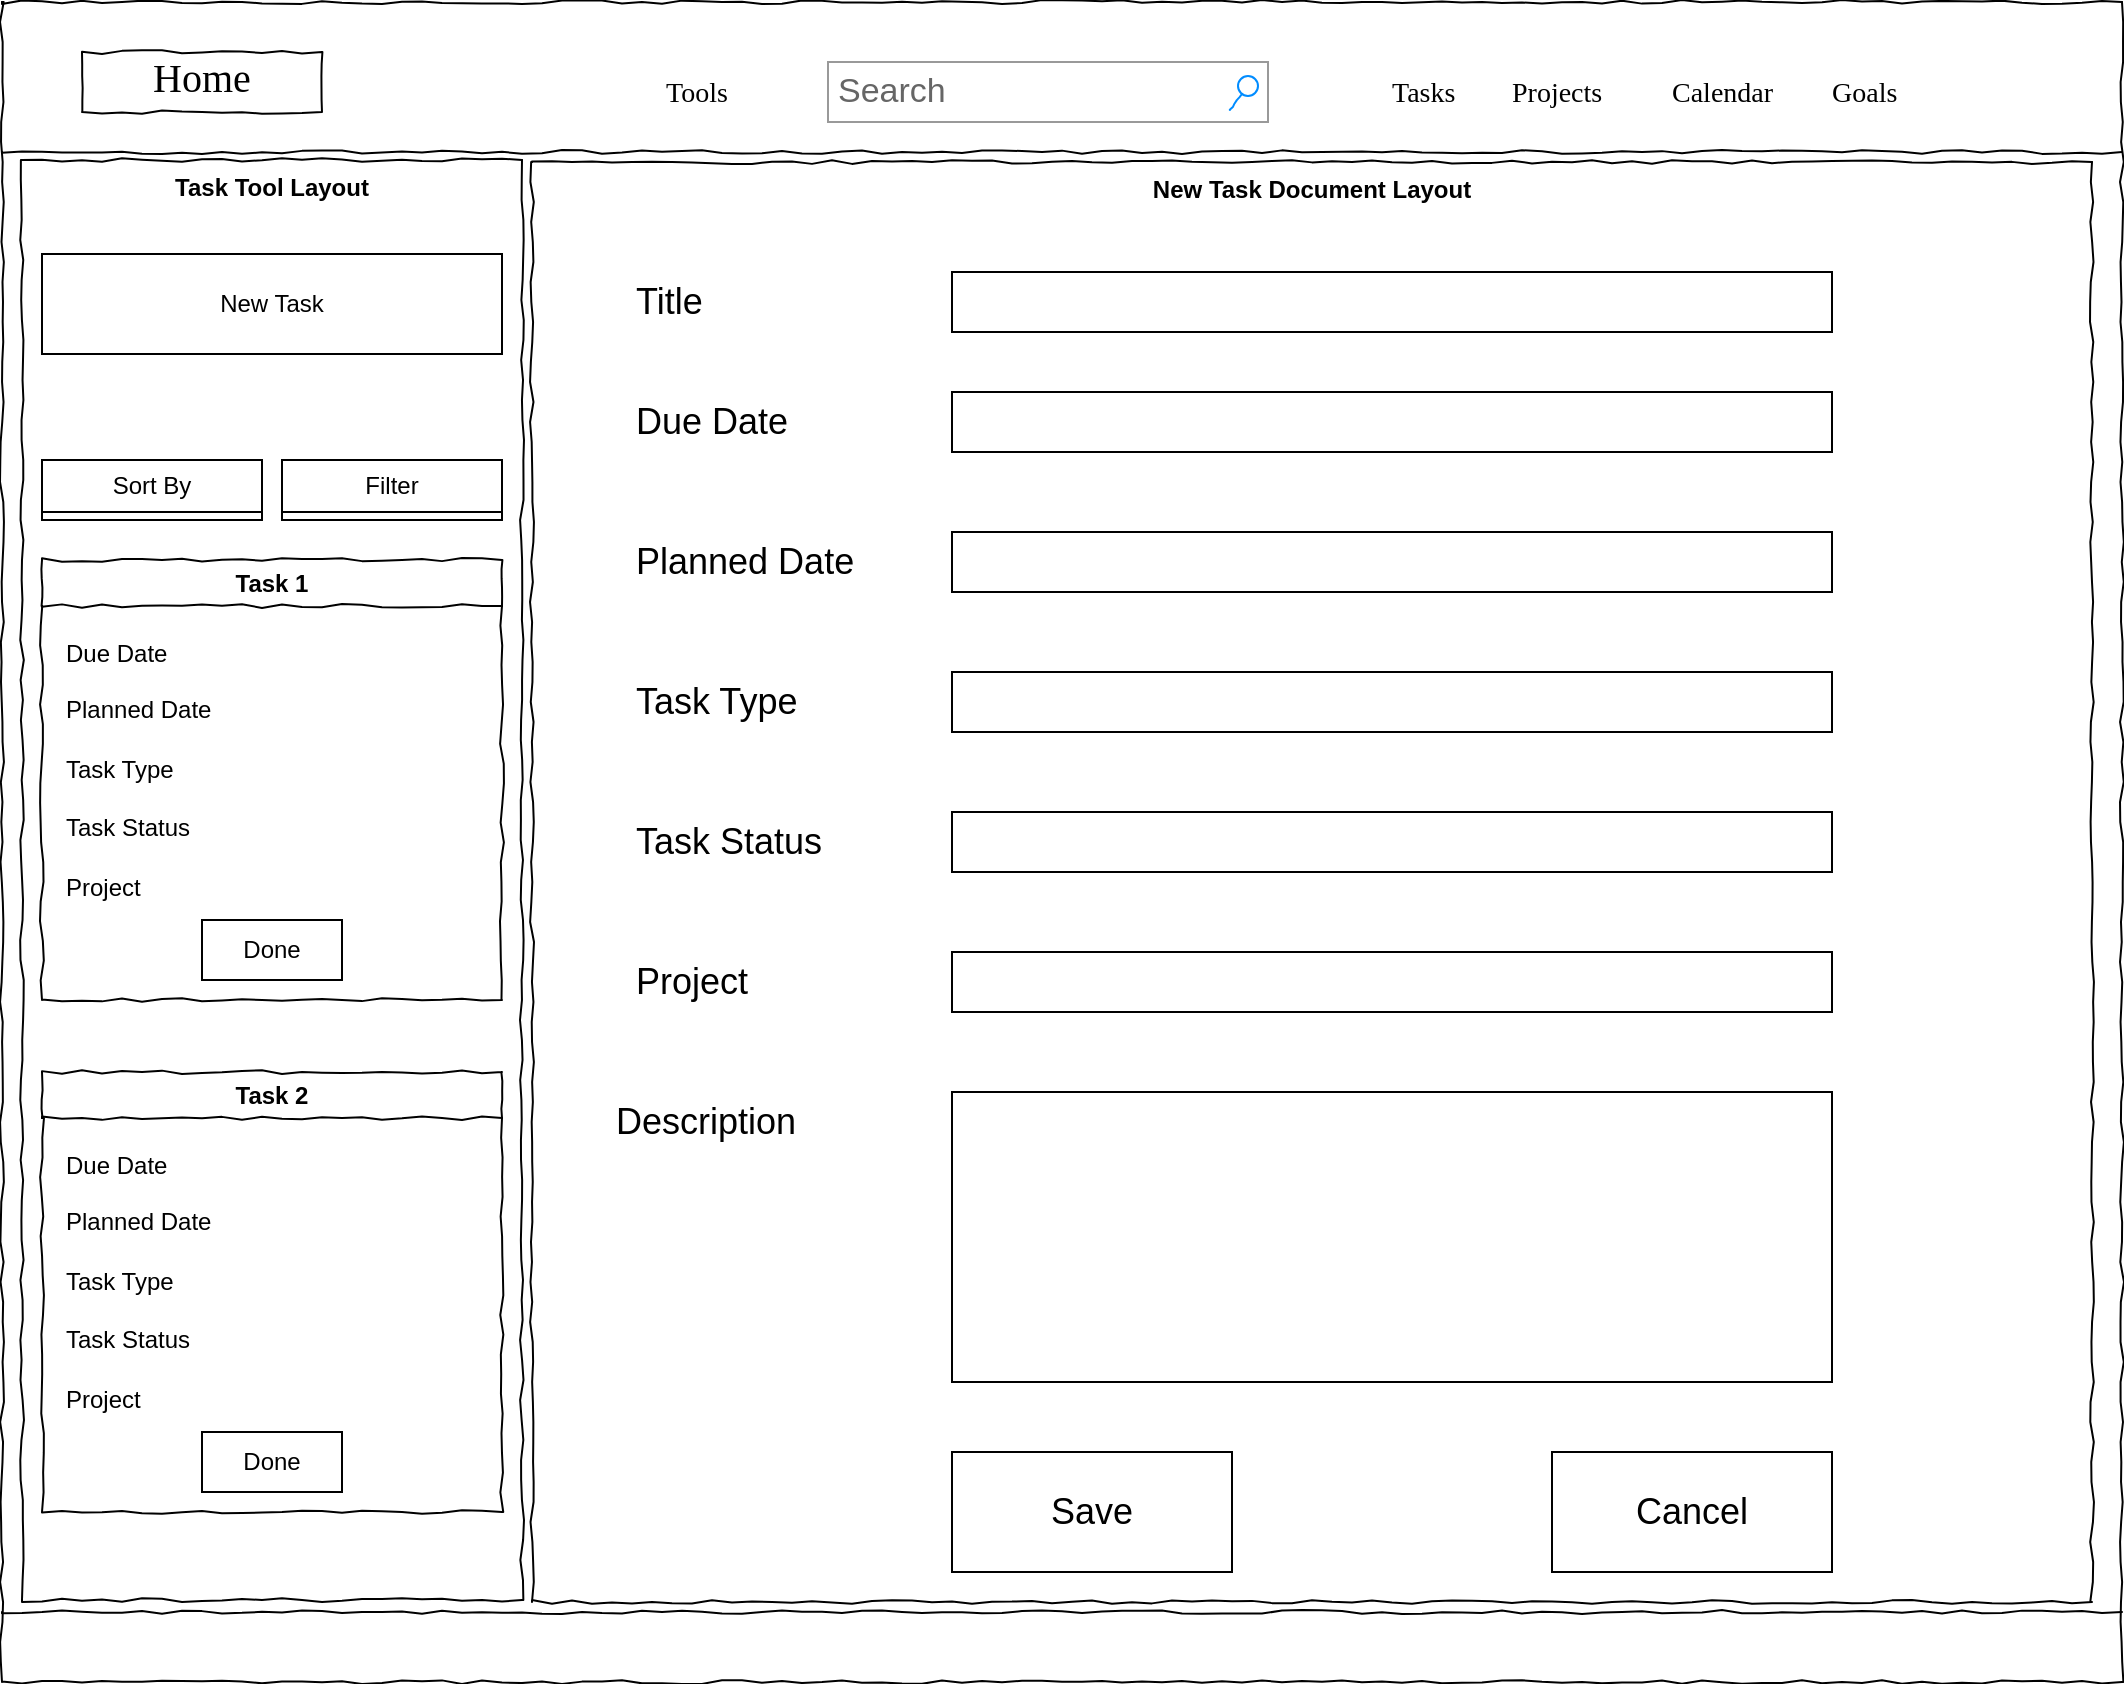 <mxfile version="25.0.3">
  <diagram name="Page-1" id="03018318-947c-dd8e-b7a3-06fadd420f32">
    <mxGraphModel dx="2684" dy="1738" grid="1" gridSize="10" guides="1" tooltips="1" connect="1" arrows="1" fold="1" page="1" pageScale="1" pageWidth="1100" pageHeight="850" background="#ffffff" math="0" shadow="0">
      <root>
        <mxCell id="0" />
        <mxCell id="1" parent="0" />
        <mxCell id="m-mZeuIqF68aQpEZWhJe-5" value="" style="swimlane;startSize=0;comic=1;" parent="1" vertex="1">
          <mxGeometry x="-575" y="-465" width="1060" height="840" as="geometry">
            <mxRectangle x="-575" y="-465" width="50" height="40" as="alternateBounds" />
          </mxGeometry>
        </mxCell>
        <mxCell id="m-mZeuIqF68aQpEZWhJe-1" value="Tools" style="text;html=1;points=[];align=left;verticalAlign=top;spacingTop=-4;fontSize=14;fontFamily=Verdana" parent="m-mZeuIqF68aQpEZWhJe-5" vertex="1">
          <mxGeometry x="330" y="35" width="60" height="20" as="geometry" />
        </mxCell>
        <mxCell id="677b7b8949515195-3" value="Search" style="strokeWidth=1;shadow=0;dashed=0;align=center;html=1;shape=mxgraph.mockup.forms.searchBox;strokeColor=#999999;mainText=;strokeColor2=#008cff;fontColor=#666666;fontSize=17;align=left;spacingLeft=3;rounded=0;labelBackgroundColor=none;comic=1;" parent="m-mZeuIqF68aQpEZWhJe-5" vertex="1">
          <mxGeometry x="413" y="30" width="220" height="30" as="geometry" />
        </mxCell>
        <mxCell id="677b7b8949515195-4" value="Tasks" style="text;html=1;points=[];align=left;verticalAlign=top;spacingTop=-4;fontSize=14;fontFamily=Verdana" parent="m-mZeuIqF68aQpEZWhJe-5" vertex="1">
          <mxGeometry x="693" y="35" width="60" height="20" as="geometry" />
        </mxCell>
        <mxCell id="677b7b8949515195-5" value="Projects" style="text;html=1;points=[];align=left;verticalAlign=top;spacingTop=-4;fontSize=14;fontFamily=Verdana" parent="m-mZeuIqF68aQpEZWhJe-5" vertex="1">
          <mxGeometry x="753" y="35" width="60" height="20" as="geometry" />
        </mxCell>
        <mxCell id="677b7b8949515195-6" value="Calendar" style="text;html=1;points=[];align=left;verticalAlign=top;spacingTop=-4;fontSize=14;fontFamily=Verdana" parent="m-mZeuIqF68aQpEZWhJe-5" vertex="1">
          <mxGeometry x="833" y="35" width="60" height="20" as="geometry" />
        </mxCell>
        <mxCell id="677b7b8949515195-7" value="Goals" style="text;html=1;points=[];align=left;verticalAlign=top;spacingTop=-4;fontSize=14;fontFamily=Verdana" parent="m-mZeuIqF68aQpEZWhJe-5" vertex="1">
          <mxGeometry x="913" y="35" width="60" height="20" as="geometry" />
        </mxCell>
        <mxCell id="677b7b8949515195-2" value="&lt;font style=&quot;font-size: 20px;&quot;&gt;Home&lt;/font&gt;" style="whiteSpace=wrap;html=1;rounded=0;shadow=0;labelBackgroundColor=none;strokeWidth=1;fontFamily=Verdana;fontSize=28;align=center;comic=1;verticalAlign=bottom;labelPosition=center;verticalLabelPosition=middle;" parent="m-mZeuIqF68aQpEZWhJe-5" vertex="1">
          <mxGeometry x="40" y="25" width="120" height="30" as="geometry" />
        </mxCell>
        <mxCell id="677b7b8949515195-9" value="" style="line;strokeWidth=1;html=1;rounded=0;shadow=0;labelBackgroundColor=none;fillColor=none;fontFamily=Verdana;fontSize=14;fontColor=#000000;align=center;comic=1;" parent="m-mZeuIqF68aQpEZWhJe-5" vertex="1">
          <mxGeometry y="70" width="1060" height="10" as="geometry" />
        </mxCell>
        <mxCell id="BiX-Eu7iPSx3heH80s0Q-1" value="Task Tool Layout" style="swimlane;startSize=0;comic=1;verticalAlign=top;fillStyle=auto;" vertex="1" parent="m-mZeuIqF68aQpEZWhJe-5">
          <mxGeometry x="10" y="79" width="250" height="720" as="geometry" />
        </mxCell>
        <mxCell id="BiX-Eu7iPSx3heH80s0Q-5" value="Task 1" style="swimlane;whiteSpace=wrap;html=1;comic=1;" vertex="1" parent="BiX-Eu7iPSx3heH80s0Q-1">
          <mxGeometry x="10" y="200" width="230" height="220" as="geometry">
            <mxRectangle x="10" y="150" width="80" height="30" as="alternateBounds" />
          </mxGeometry>
        </mxCell>
        <mxCell id="BiX-Eu7iPSx3heH80s0Q-6" value="Done" style="html=1;whiteSpace=wrap;fillColor=none;" vertex="1" parent="BiX-Eu7iPSx3heH80s0Q-5">
          <mxGeometry x="80" y="180" width="70" height="30" as="geometry" />
        </mxCell>
        <mxCell id="BiX-Eu7iPSx3heH80s0Q-9" value="Due Date" style="text;html=1;align=left;verticalAlign=middle;whiteSpace=wrap;rounded=0;" vertex="1" parent="BiX-Eu7iPSx3heH80s0Q-5">
          <mxGeometry x="10" y="32" width="60" height="30" as="geometry" />
        </mxCell>
        <mxCell id="BiX-Eu7iPSx3heH80s0Q-10" value="Planned Date" style="text;html=1;align=left;verticalAlign=middle;whiteSpace=wrap;rounded=0;" vertex="1" parent="BiX-Eu7iPSx3heH80s0Q-5">
          <mxGeometry x="10" y="60" width="170" height="30" as="geometry" />
        </mxCell>
        <mxCell id="BiX-Eu7iPSx3heH80s0Q-11" value="Task Type" style="text;html=1;align=left;verticalAlign=middle;whiteSpace=wrap;rounded=0;" vertex="1" parent="BiX-Eu7iPSx3heH80s0Q-5">
          <mxGeometry x="10" y="90" width="170" height="30" as="geometry" />
        </mxCell>
        <mxCell id="BiX-Eu7iPSx3heH80s0Q-12" value="Task Status" style="text;html=1;align=left;verticalAlign=middle;whiteSpace=wrap;rounded=0;" vertex="1" parent="BiX-Eu7iPSx3heH80s0Q-5">
          <mxGeometry x="10" y="119" width="170" height="30" as="geometry" />
        </mxCell>
        <mxCell id="BiX-Eu7iPSx3heH80s0Q-13" value="Project" style="text;html=1;align=left;verticalAlign=middle;whiteSpace=wrap;rounded=0;" vertex="1" parent="BiX-Eu7iPSx3heH80s0Q-5">
          <mxGeometry x="10" y="149" width="170" height="30" as="geometry" />
        </mxCell>
        <mxCell id="BiX-Eu7iPSx3heH80s0Q-14" value="Task 2" style="swimlane;whiteSpace=wrap;html=1;comic=1;" vertex="1" parent="BiX-Eu7iPSx3heH80s0Q-1">
          <mxGeometry x="10" y="456" width="230" height="220" as="geometry">
            <mxRectangle x="10" y="150" width="80" height="30" as="alternateBounds" />
          </mxGeometry>
        </mxCell>
        <mxCell id="BiX-Eu7iPSx3heH80s0Q-15" value="Done" style="html=1;whiteSpace=wrap;fillColor=none;" vertex="1" parent="BiX-Eu7iPSx3heH80s0Q-14">
          <mxGeometry x="80" y="180" width="70" height="30" as="geometry" />
        </mxCell>
        <mxCell id="BiX-Eu7iPSx3heH80s0Q-16" value="Due Date" style="text;html=1;align=left;verticalAlign=middle;whiteSpace=wrap;rounded=0;" vertex="1" parent="BiX-Eu7iPSx3heH80s0Q-14">
          <mxGeometry x="10" y="32" width="60" height="30" as="geometry" />
        </mxCell>
        <mxCell id="BiX-Eu7iPSx3heH80s0Q-17" value="Planned Date" style="text;html=1;align=left;verticalAlign=middle;whiteSpace=wrap;rounded=0;" vertex="1" parent="BiX-Eu7iPSx3heH80s0Q-14">
          <mxGeometry x="10" y="60" width="170" height="30" as="geometry" />
        </mxCell>
        <mxCell id="BiX-Eu7iPSx3heH80s0Q-18" value="Task Type" style="text;html=1;align=left;verticalAlign=middle;whiteSpace=wrap;rounded=0;" vertex="1" parent="BiX-Eu7iPSx3heH80s0Q-14">
          <mxGeometry x="10" y="90" width="170" height="30" as="geometry" />
        </mxCell>
        <mxCell id="BiX-Eu7iPSx3heH80s0Q-19" value="Task Status" style="text;html=1;align=left;verticalAlign=middle;whiteSpace=wrap;rounded=0;" vertex="1" parent="BiX-Eu7iPSx3heH80s0Q-14">
          <mxGeometry x="10" y="119" width="170" height="30" as="geometry" />
        </mxCell>
        <mxCell id="BiX-Eu7iPSx3heH80s0Q-20" value="Project" style="text;html=1;align=left;verticalAlign=middle;whiteSpace=wrap;rounded=0;" vertex="1" parent="BiX-Eu7iPSx3heH80s0Q-14">
          <mxGeometry x="10" y="149" width="170" height="30" as="geometry" />
        </mxCell>
        <mxCell id="BiX-Eu7iPSx3heH80s0Q-27" value="Sort By" style="swimlane;fontStyle=0;childLayout=stackLayout;horizontal=1;startSize=26;fillColor=none;horizontalStack=0;resizeParent=1;resizeParentMax=0;resizeLast=0;collapsible=1;marginBottom=0;whiteSpace=wrap;html=1;" vertex="1" collapsed="1" parent="BiX-Eu7iPSx3heH80s0Q-1">
          <mxGeometry x="10" y="150" width="110" height="30" as="geometry">
            <mxRectangle x="10" y="150" width="140" height="130" as="alternateBounds" />
          </mxGeometry>
        </mxCell>
        <mxCell id="BiX-Eu7iPSx3heH80s0Q-28" value="Due Date" style="text;strokeColor=none;fillColor=default;align=left;verticalAlign=top;spacingLeft=4;spacingRight=4;overflow=hidden;rotatable=0;points=[[0,0.5],[1,0.5]];portConstraint=eastwest;whiteSpace=wrap;html=1;" vertex="1" parent="BiX-Eu7iPSx3heH80s0Q-27">
          <mxGeometry y="26" width="140" height="26" as="geometry" />
        </mxCell>
        <mxCell id="BiX-Eu7iPSx3heH80s0Q-29" value="Planned Date" style="text;strokeColor=none;fillColor=default;align=left;verticalAlign=top;spacingLeft=4;spacingRight=4;overflow=hidden;rotatable=0;points=[[0,0.5],[1,0.5]];portConstraint=eastwest;whiteSpace=wrap;html=1;" vertex="1" parent="BiX-Eu7iPSx3heH80s0Q-27">
          <mxGeometry y="52" width="140" height="26" as="geometry" />
        </mxCell>
        <mxCell id="BiX-Eu7iPSx3heH80s0Q-31" value="Task Type" style="text;strokeColor=none;fillColor=default;align=left;verticalAlign=top;spacingLeft=4;spacingRight=4;overflow=hidden;rotatable=0;points=[[0,0.5],[1,0.5]];portConstraint=eastwest;whiteSpace=wrap;html=1;" vertex="1" parent="BiX-Eu7iPSx3heH80s0Q-27">
          <mxGeometry y="78" width="140" height="26" as="geometry" />
        </mxCell>
        <mxCell id="BiX-Eu7iPSx3heH80s0Q-30" value="Task Status" style="text;strokeColor=none;fillColor=default;align=left;verticalAlign=top;spacingLeft=4;spacingRight=4;overflow=hidden;rotatable=0;points=[[0,0.5],[1,0.5]];portConstraint=eastwest;whiteSpace=wrap;html=1;" vertex="1" parent="BiX-Eu7iPSx3heH80s0Q-27">
          <mxGeometry y="104" width="140" height="26" as="geometry" />
        </mxCell>
        <mxCell id="BiX-Eu7iPSx3heH80s0Q-32" value="Filter" style="swimlane;fontStyle=0;childLayout=stackLayout;horizontal=1;startSize=26;horizontalStack=0;resizeParent=1;resizeParentMax=0;resizeLast=0;collapsible=1;marginBottom=0;whiteSpace=wrap;html=1;fillColor=default;" vertex="1" collapsed="1" parent="BiX-Eu7iPSx3heH80s0Q-1">
          <mxGeometry x="130" y="150" width="110" height="30" as="geometry">
            <mxRectangle x="130" y="150" width="140" height="130" as="alternateBounds" />
          </mxGeometry>
        </mxCell>
        <mxCell id="BiX-Eu7iPSx3heH80s0Q-33" value="Due Date" style="text;strokeColor=none;fillColor=default;align=left;verticalAlign=top;spacingLeft=4;spacingRight=4;overflow=hidden;rotatable=0;points=[[0,0.5],[1,0.5]];portConstraint=eastwest;whiteSpace=wrap;html=1;" vertex="1" parent="BiX-Eu7iPSx3heH80s0Q-32">
          <mxGeometry y="26" width="140" height="26" as="geometry" />
        </mxCell>
        <mxCell id="BiX-Eu7iPSx3heH80s0Q-34" value="Planned Date" style="text;strokeColor=none;fillColor=default;align=left;verticalAlign=top;spacingLeft=4;spacingRight=4;overflow=hidden;rotatable=0;points=[[0,0.5],[1,0.5]];portConstraint=eastwest;whiteSpace=wrap;html=1;" vertex="1" parent="BiX-Eu7iPSx3heH80s0Q-32">
          <mxGeometry y="52" width="140" height="26" as="geometry" />
        </mxCell>
        <mxCell id="BiX-Eu7iPSx3heH80s0Q-35" value="Task Type" style="text;strokeColor=none;fillColor=default;align=left;verticalAlign=top;spacingLeft=4;spacingRight=4;overflow=hidden;rotatable=0;points=[[0,0.5],[1,0.5]];portConstraint=eastwest;whiteSpace=wrap;html=1;" vertex="1" parent="BiX-Eu7iPSx3heH80s0Q-32">
          <mxGeometry y="78" width="140" height="26" as="geometry" />
        </mxCell>
        <mxCell id="BiX-Eu7iPSx3heH80s0Q-36" value="Task Status" style="text;strokeColor=none;fillColor=default;align=left;verticalAlign=top;spacingLeft=4;spacingRight=4;overflow=hidden;rotatable=0;points=[[0,0.5],[1,0.5]];portConstraint=eastwest;whiteSpace=wrap;html=1;" vertex="1" parent="BiX-Eu7iPSx3heH80s0Q-32">
          <mxGeometry y="104" width="140" height="26" as="geometry" />
        </mxCell>
        <mxCell id="BiX-Eu7iPSx3heH80s0Q-21" value="New Task" style="html=1;whiteSpace=wrap;" vertex="1" parent="BiX-Eu7iPSx3heH80s0Q-1">
          <mxGeometry x="10" y="47" width="230" height="50" as="geometry" />
        </mxCell>
        <mxCell id="m-mZeuIqF68aQpEZWhJe-2" value="" style="line;strokeWidth=1;html=1;rounded=0;shadow=0;labelBackgroundColor=none;fillColor=none;fontFamily=Verdana;fontSize=14;fontColor=#000000;align=center;comic=1;" parent="m-mZeuIqF68aQpEZWhJe-5" vertex="1">
          <mxGeometry y="800" width="1060" height="10" as="geometry" />
        </mxCell>
        <mxCell id="BiX-Eu7iPSx3heH80s0Q-38" value="New Task Document Layout" style="swimlane;startSize=0;verticalAlign=top;comic=1;" vertex="1" parent="m-mZeuIqF68aQpEZWhJe-5">
          <mxGeometry x="265" y="80" width="780" height="720" as="geometry" />
        </mxCell>
        <mxCell id="BiX-Eu7iPSx3heH80s0Q-44" value="Due Date" style="text;html=1;align=left;verticalAlign=middle;whiteSpace=wrap;rounded=0;fontSize=18;" vertex="1" parent="BiX-Eu7iPSx3heH80s0Q-38">
          <mxGeometry x="50" y="115" width="130" height="30" as="geometry" />
        </mxCell>
        <mxCell id="BiX-Eu7iPSx3heH80s0Q-45" value="Planned Date" style="text;html=1;align=left;verticalAlign=middle;whiteSpace=wrap;rounded=0;fontSize=18;" vertex="1" parent="BiX-Eu7iPSx3heH80s0Q-38">
          <mxGeometry x="50" y="185" width="170" height="30" as="geometry" />
        </mxCell>
        <mxCell id="BiX-Eu7iPSx3heH80s0Q-46" value="Task Type" style="text;html=1;align=left;verticalAlign=middle;whiteSpace=wrap;rounded=0;fontSize=18;" vertex="1" parent="BiX-Eu7iPSx3heH80s0Q-38">
          <mxGeometry x="50" y="255" width="170" height="30" as="geometry" />
        </mxCell>
        <mxCell id="BiX-Eu7iPSx3heH80s0Q-47" value="&lt;font style=&quot;font-size: 18px;&quot;&gt;Task Status&lt;/font&gt;" style="text;html=1;align=left;verticalAlign=middle;whiteSpace=wrap;rounded=0;" vertex="1" parent="BiX-Eu7iPSx3heH80s0Q-38">
          <mxGeometry x="50" y="325" width="170" height="30" as="geometry" />
        </mxCell>
        <mxCell id="BiX-Eu7iPSx3heH80s0Q-48" value="Project" style="text;html=1;align=left;verticalAlign=middle;whiteSpace=wrap;rounded=0;fontSize=18;" vertex="1" parent="BiX-Eu7iPSx3heH80s0Q-38">
          <mxGeometry x="50" y="395" width="170" height="30" as="geometry" />
        </mxCell>
        <mxCell id="BiX-Eu7iPSx3heH80s0Q-49" value="" style="rounded=0;whiteSpace=wrap;html=1;" vertex="1" parent="BiX-Eu7iPSx3heH80s0Q-38">
          <mxGeometry x="210" y="115" width="440" height="30" as="geometry" />
        </mxCell>
        <mxCell id="BiX-Eu7iPSx3heH80s0Q-50" value="" style="rounded=0;whiteSpace=wrap;html=1;" vertex="1" parent="BiX-Eu7iPSx3heH80s0Q-38">
          <mxGeometry x="210" y="185" width="440" height="30" as="geometry" />
        </mxCell>
        <mxCell id="BiX-Eu7iPSx3heH80s0Q-51" value="" style="rounded=0;whiteSpace=wrap;html=1;" vertex="1" parent="BiX-Eu7iPSx3heH80s0Q-38">
          <mxGeometry x="210" y="255" width="440" height="30" as="geometry" />
        </mxCell>
        <mxCell id="BiX-Eu7iPSx3heH80s0Q-52" value="" style="rounded=0;whiteSpace=wrap;html=1;" vertex="1" parent="BiX-Eu7iPSx3heH80s0Q-38">
          <mxGeometry x="210" y="325" width="440" height="30" as="geometry" />
        </mxCell>
        <mxCell id="BiX-Eu7iPSx3heH80s0Q-53" value="" style="rounded=0;whiteSpace=wrap;html=1;" vertex="1" parent="BiX-Eu7iPSx3heH80s0Q-38">
          <mxGeometry x="210" y="395" width="440" height="30" as="geometry" />
        </mxCell>
        <mxCell id="BiX-Eu7iPSx3heH80s0Q-54" value="Title" style="text;html=1;align=left;verticalAlign=middle;whiteSpace=wrap;rounded=0;fontSize=18;" vertex="1" parent="BiX-Eu7iPSx3heH80s0Q-38">
          <mxGeometry x="50" y="55" width="130" height="30" as="geometry" />
        </mxCell>
        <mxCell id="BiX-Eu7iPSx3heH80s0Q-55" value="" style="rounded=0;whiteSpace=wrap;html=1;" vertex="1" parent="BiX-Eu7iPSx3heH80s0Q-38">
          <mxGeometry x="210" y="55" width="440" height="30" as="geometry" />
        </mxCell>
        <mxCell id="BiX-Eu7iPSx3heH80s0Q-56" value="&lt;font style=&quot;font-size: 18px;&quot;&gt;Save&lt;/font&gt;" style="html=1;whiteSpace=wrap;fillColor=none;" vertex="1" parent="BiX-Eu7iPSx3heH80s0Q-38">
          <mxGeometry x="210" y="645" width="140" height="60" as="geometry" />
        </mxCell>
        <mxCell id="BiX-Eu7iPSx3heH80s0Q-57" value="&lt;font style=&quot;font-size: 18px;&quot;&gt;Cancel&lt;/font&gt;" style="html=1;whiteSpace=wrap;fillColor=none;" vertex="1" parent="BiX-Eu7iPSx3heH80s0Q-38">
          <mxGeometry x="510" y="645" width="140" height="60" as="geometry" />
        </mxCell>
        <mxCell id="BiX-Eu7iPSx3heH80s0Q-58" value="" style="rounded=0;whiteSpace=wrap;html=1;" vertex="1" parent="BiX-Eu7iPSx3heH80s0Q-38">
          <mxGeometry x="210" y="465" width="440" height="145" as="geometry" />
        </mxCell>
        <mxCell id="BiX-Eu7iPSx3heH80s0Q-59" value="Description" style="text;html=1;align=left;verticalAlign=middle;whiteSpace=wrap;rounded=0;fontSize=18;" vertex="1" parent="BiX-Eu7iPSx3heH80s0Q-38">
          <mxGeometry x="40" y="465" width="170" height="30" as="geometry" />
        </mxCell>
      </root>
    </mxGraphModel>
  </diagram>
</mxfile>
